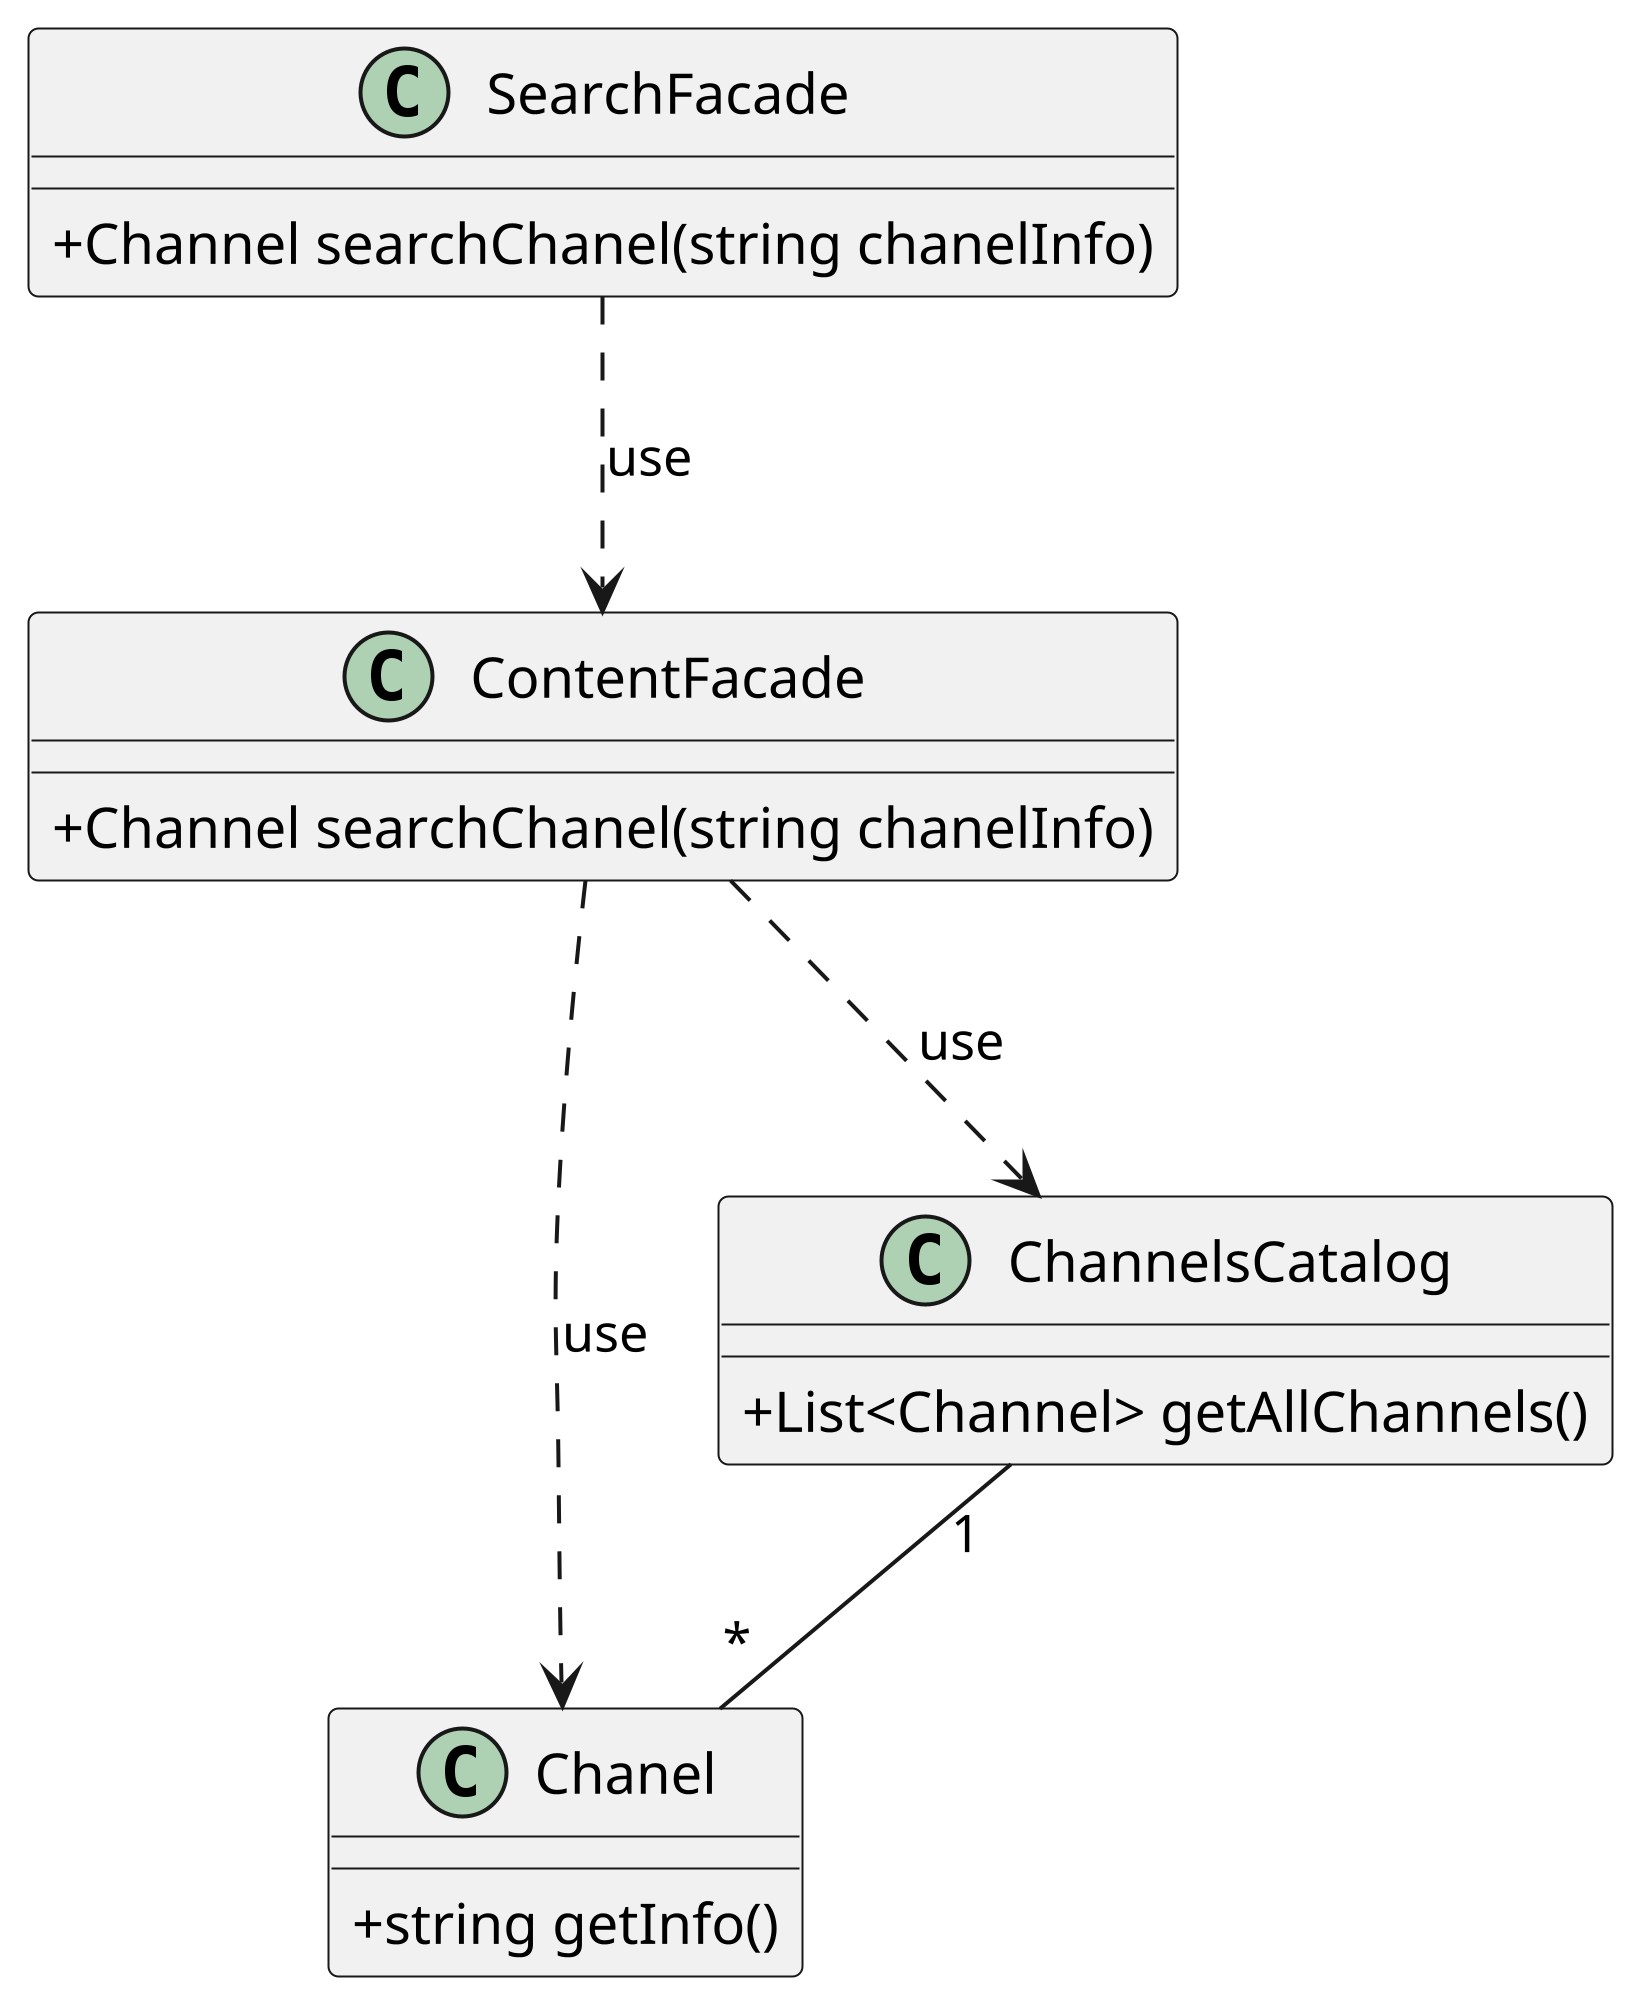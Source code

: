 @startuml searchChanel

scale 4
skinparam DefaultFontName Vazir
skinparam classAttributeIconSize 0

class "Chanel" as chanel {
    +string getInfo()
}

class SearchFacade {
    +Channel searchChanel(string chanelInfo)
}

class ContentFacade {
    +Channel searchChanel(string chanelInfo)
}

class ChannelsCatalog {
    +List<Channel> getAllChannels()
}

ChannelsCatalog "1" -- "*" chanel
ContentFacade ..> ChannelsCatalog :use
ContentFacade ..> chanel :use
SearchFacade ..> ContentFacade :use


@enduml